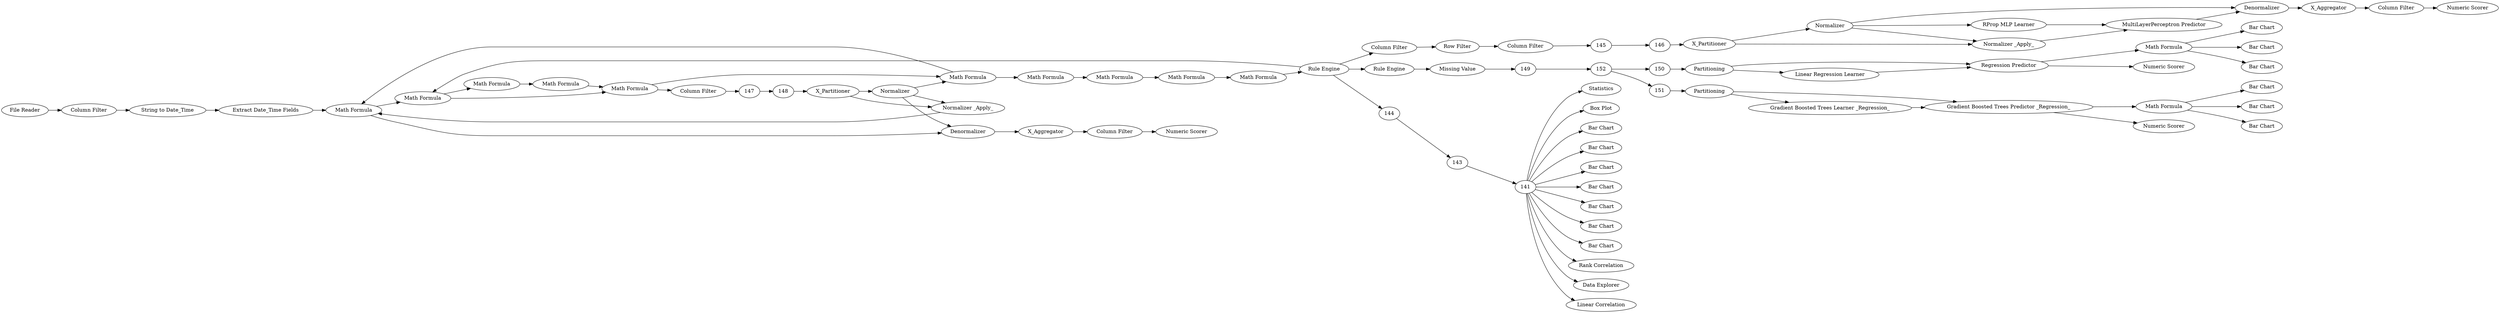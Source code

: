 digraph {
	1 [label="File Reader"]
	3 [label="Column Filter"]
	6 [label="String to Date_Time"]
	7 [label="Extract Date_Time Fields"]
	18 [label="Rule Engine"]
	30 [label="Bar Chart"]
	31 [label="Bar Chart"]
	32 [label="Bar Chart"]
	33 [label="Bar Chart"]
	34 [label="Bar Chart"]
	35 [label="Rank Correlation"]
	38 [label="Data Explorer"]
	39 [label="RProp MLP Learner"]
	40 [label="MultiLayerPerceptron Predictor"]
	41 [label="Column Filter"]
	44 [label="Row Filter"]
	46 [label="Column Filter"]
	50 [label="Linear Correlation"]
	52 [label="Column Filter"]
	53 [label="MultiLayerPerceptron Predictor"]
	56 [label="Row Filter"]
	57 [label="RProp MLP Learner"]
	62 [label="Column Filter"]
	63 [label="Column Filter"]
	64 [label="Column Filter"]
	73 [label=X_Partitioner]
	74 [label=X_Aggregator]
	75 [label=X_Partitioner]
	76 [label=X_Aggregator]
	87 [label=Normalizer]
	88 [label="Normalizer _Apply_"]
	89 [label=Denormalizer]
	92 [label="Numeric Scorer"]
	93 [label=Normalizer]
	94 [label="Normalizer _Apply_"]
	95 [label=Denormalizer]
	96 [label="Numeric Scorer"]
	52 [label="Math Formula"]
	53 [label="Math Formula"]
	54 [label="Math Formula"]
	55 [label="Math Formula"]
	56 [label="Math Formula"]
	57 [label="Math Formula"]
	58 [label="Math Formula"]
	59 [label="Math Formula"]
	60 [label="Math Formula"]
	61 [label="Math Formula"]
	99 [label=Statistics]
	100 [label="Box Plot"]
	101 [label="Bar Chart"]
	102 [label="Bar Chart"]
	105 [label=Partitioning]
	106 [label="Linear Regression Learner"]
	107 [label="Regression Predictor"]
	108 [label="Rule Engine"]
	109 [label="Missing Value"]
	110 [label="Bar Chart"]
	111 [label="Bar Chart"]
	112 [label="Bar Chart"]
	113 [label="Math Formula"]
	116 [label=Partitioning]
	117 [label="Math Formula"]
	118 [label="Bar Chart"]
	119 [label="Bar Chart"]
	120 [label="Bar Chart"]
	121 [label="Gradient Boosted Trees Learner _Regression_"]
	122 [label="Gradient Boosted Trees Predictor _Regression_"]
	123 [label="Numeric Scorer"]
	124 [label="Numeric Scorer"]
	52 -> 54
	53 -> 52
	54 -> 55
	55 -> 56
	56 -> 57
	57 -> 58
	58 -> 59
	59 -> 60
	60 -> 61
	1 -> 3
	3 -> 6
	6 -> 7
	7 -> 53
	18 -> 144
	18 -> 52
	18 -> 41
	18 -> 108
	39 -> 40
	40 -> 89
	41 -> 44
	44 -> 46
	46 -> 145
	52 -> 56
	53 -> 95
	56 -> 62
	57 -> 53
	62 -> 147
	63 -> 92
	64 -> 96
	73 -> 88
	73 -> 87
	74 -> 63
	75 -> 94
	75 -> 93
	76 -> 64
	87 -> 89
	87 -> 88
	87 -> 39
	88 -> 40
	89 -> 74
	93 -> 95
	93 -> 94
	93 -> 57
	94 -> 53
	95 -> 76
	61 -> 18
	105 -> 107
	105 -> 106
	106 -> 107
	107 -> 123
	107 -> 113
	108 -> 109
	109 -> 149
	113 -> 112
	113 -> 111
	113 -> 110
	116 -> 121
	116 -> 122
	117 -> 119
	117 -> 118
	117 -> 120
	121 -> 122
	122 -> 124
	122 -> 117
	141 -> 31
	141 -> 30
	141 -> 38
	141 -> 33
	141 -> 32
	141 -> 35
	141 -> 34
	141 -> 50
	141 -> 101
	141 -> 100
	141 -> 102
	141 -> 99
	143 -> 141
	144 -> 143
	145 -> 146
	146 -> 73
	147 -> 148
	148 -> 75
	149 -> 152
	150 -> 105
	151 -> 116
	152 -> 150
	152 -> 151
	rankdir=LR
}
